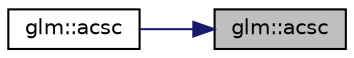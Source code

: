digraph "glm::acsc"
{
 // LATEX_PDF_SIZE
  edge [fontname="Helvetica",fontsize="10",labelfontname="Helvetica",labelfontsize="10"];
  node [fontname="Helvetica",fontsize="10",shape=record];
  rankdir="RL";
  Node1 [label="glm::acsc",height=0.2,width=0.4,color="black", fillcolor="grey75", style="filled", fontcolor="black",tooltip=" "];
  Node1 -> Node2 [dir="back",color="midnightblue",fontsize="10",style="solid",fontname="Helvetica"];
  Node2 [label="glm::acsc",height=0.2,width=0.4,color="black", fillcolor="white", style="filled",URL="$namespaceglm.html#a2e31d118da987ebe04ad6ca3c366b8d8",tooltip=" "];
}
